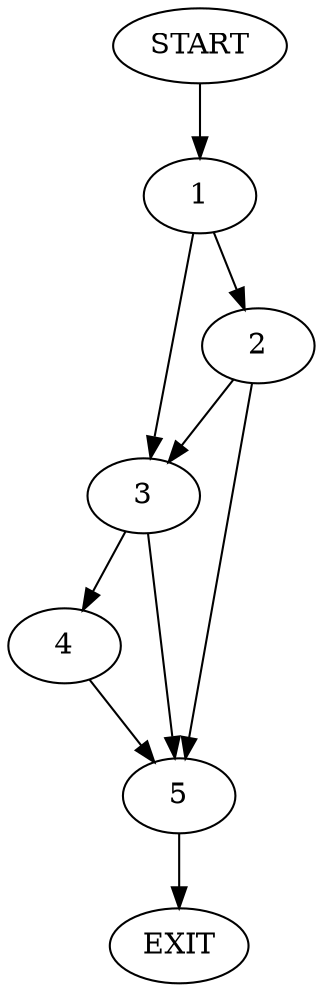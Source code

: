 digraph {
0 [label="START"];
1;
2;
3;
4;
5;
6 [label="EXIT"];
0 -> 1;
1 -> 2;
1 -> 3;
3 -> 4;
3 -> 5;
2 -> 5;
2 -> 3;
5 -> 6;
4 -> 5;
}